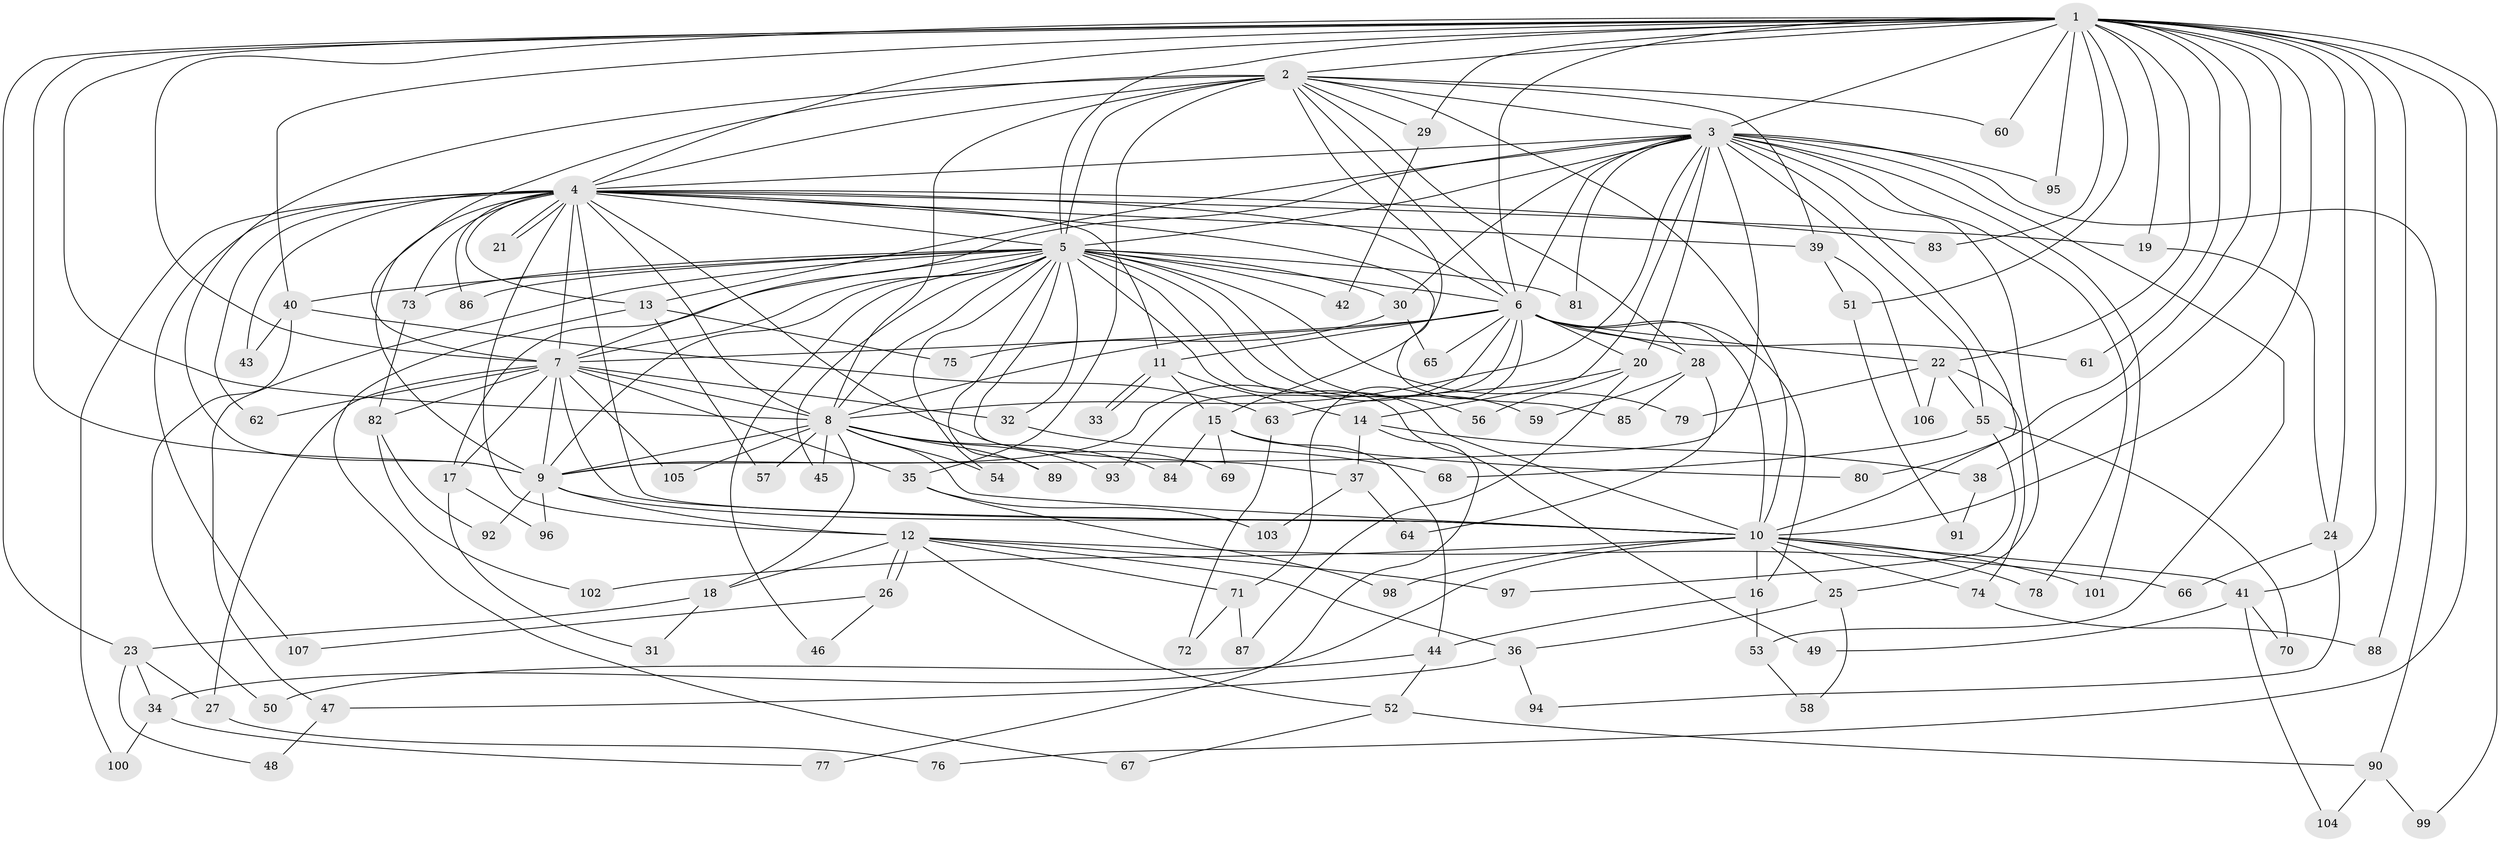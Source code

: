 // coarse degree distribution, {18: 0.046511627906976744, 17: 0.023255813953488372, 14: 0.023255813953488372, 12: 0.023255813953488372, 11: 0.046511627906976744, 7: 0.06976744186046512, 8: 0.046511627906976744, 6: 0.18604651162790697, 5: 0.11627906976744186, 1: 0.046511627906976744, 3: 0.11627906976744186, 2: 0.23255813953488372, 4: 0.023255813953488372}
// Generated by graph-tools (version 1.1) at 2025/49/03/04/25 22:49:46]
// undirected, 107 vertices, 239 edges
graph export_dot {
  node [color=gray90,style=filled];
  1;
  2;
  3;
  4;
  5;
  6;
  7;
  8;
  9;
  10;
  11;
  12;
  13;
  14;
  15;
  16;
  17;
  18;
  19;
  20;
  21;
  22;
  23;
  24;
  25;
  26;
  27;
  28;
  29;
  30;
  31;
  32;
  33;
  34;
  35;
  36;
  37;
  38;
  39;
  40;
  41;
  42;
  43;
  44;
  45;
  46;
  47;
  48;
  49;
  50;
  51;
  52;
  53;
  54;
  55;
  56;
  57;
  58;
  59;
  60;
  61;
  62;
  63;
  64;
  65;
  66;
  67;
  68;
  69;
  70;
  71;
  72;
  73;
  74;
  75;
  76;
  77;
  78;
  79;
  80;
  81;
  82;
  83;
  84;
  85;
  86;
  87;
  88;
  89;
  90;
  91;
  92;
  93;
  94;
  95;
  96;
  97;
  98;
  99;
  100;
  101;
  102;
  103;
  104;
  105;
  106;
  107;
  1 -- 2;
  1 -- 3;
  1 -- 4;
  1 -- 5;
  1 -- 6;
  1 -- 7;
  1 -- 8;
  1 -- 9;
  1 -- 10;
  1 -- 19;
  1 -- 22;
  1 -- 23;
  1 -- 24;
  1 -- 29;
  1 -- 38;
  1 -- 40;
  1 -- 41;
  1 -- 51;
  1 -- 60;
  1 -- 61;
  1 -- 76;
  1 -- 80;
  1 -- 83;
  1 -- 88;
  1 -- 95;
  1 -- 99;
  2 -- 3;
  2 -- 4;
  2 -- 5;
  2 -- 6;
  2 -- 7;
  2 -- 8;
  2 -- 9;
  2 -- 10;
  2 -- 15;
  2 -- 28;
  2 -- 29;
  2 -- 35;
  2 -- 39;
  2 -- 60;
  3 -- 4;
  3 -- 5;
  3 -- 6;
  3 -- 7;
  3 -- 8;
  3 -- 9;
  3 -- 10;
  3 -- 13;
  3 -- 14;
  3 -- 20;
  3 -- 25;
  3 -- 30;
  3 -- 53;
  3 -- 55;
  3 -- 78;
  3 -- 81;
  3 -- 90;
  3 -- 95;
  3 -- 101;
  4 -- 5;
  4 -- 6;
  4 -- 7;
  4 -- 8;
  4 -- 9;
  4 -- 10;
  4 -- 11;
  4 -- 12;
  4 -- 13;
  4 -- 19;
  4 -- 21;
  4 -- 21;
  4 -- 39;
  4 -- 43;
  4 -- 62;
  4 -- 69;
  4 -- 73;
  4 -- 83;
  4 -- 85;
  4 -- 86;
  4 -- 100;
  4 -- 107;
  5 -- 6;
  5 -- 7;
  5 -- 8;
  5 -- 9;
  5 -- 10;
  5 -- 17;
  5 -- 30;
  5 -- 32;
  5 -- 37;
  5 -- 40;
  5 -- 42;
  5 -- 45;
  5 -- 46;
  5 -- 47;
  5 -- 49;
  5 -- 54;
  5 -- 56;
  5 -- 59;
  5 -- 73;
  5 -- 79;
  5 -- 81;
  5 -- 86;
  5 -- 89;
  6 -- 7;
  6 -- 8;
  6 -- 9;
  6 -- 10;
  6 -- 11;
  6 -- 16;
  6 -- 20;
  6 -- 22;
  6 -- 28;
  6 -- 61;
  6 -- 65;
  6 -- 71;
  6 -- 93;
  7 -- 8;
  7 -- 9;
  7 -- 10;
  7 -- 17;
  7 -- 27;
  7 -- 32;
  7 -- 35;
  7 -- 62;
  7 -- 82;
  7 -- 105;
  8 -- 9;
  8 -- 10;
  8 -- 18;
  8 -- 45;
  8 -- 54;
  8 -- 57;
  8 -- 84;
  8 -- 89;
  8 -- 93;
  8 -- 105;
  9 -- 10;
  9 -- 12;
  9 -- 92;
  9 -- 96;
  10 -- 16;
  10 -- 25;
  10 -- 34;
  10 -- 41;
  10 -- 74;
  10 -- 78;
  10 -- 98;
  10 -- 101;
  10 -- 102;
  11 -- 14;
  11 -- 15;
  11 -- 33;
  11 -- 33;
  12 -- 18;
  12 -- 26;
  12 -- 26;
  12 -- 36;
  12 -- 52;
  12 -- 66;
  12 -- 71;
  12 -- 97;
  13 -- 57;
  13 -- 67;
  13 -- 75;
  14 -- 37;
  14 -- 38;
  14 -- 77;
  15 -- 44;
  15 -- 69;
  15 -- 80;
  15 -- 84;
  16 -- 44;
  16 -- 53;
  17 -- 31;
  17 -- 96;
  18 -- 23;
  18 -- 31;
  19 -- 24;
  20 -- 56;
  20 -- 63;
  20 -- 87;
  22 -- 55;
  22 -- 74;
  22 -- 79;
  22 -- 106;
  23 -- 27;
  23 -- 34;
  23 -- 48;
  24 -- 66;
  24 -- 94;
  25 -- 36;
  25 -- 58;
  26 -- 46;
  26 -- 107;
  27 -- 76;
  28 -- 59;
  28 -- 64;
  28 -- 85;
  29 -- 42;
  30 -- 65;
  30 -- 75;
  32 -- 68;
  34 -- 77;
  34 -- 100;
  35 -- 98;
  35 -- 103;
  36 -- 47;
  36 -- 94;
  37 -- 64;
  37 -- 103;
  38 -- 91;
  39 -- 51;
  39 -- 106;
  40 -- 43;
  40 -- 50;
  40 -- 63;
  41 -- 49;
  41 -- 70;
  41 -- 104;
  44 -- 50;
  44 -- 52;
  47 -- 48;
  51 -- 91;
  52 -- 67;
  52 -- 90;
  53 -- 58;
  55 -- 68;
  55 -- 70;
  55 -- 97;
  63 -- 72;
  71 -- 72;
  71 -- 87;
  73 -- 82;
  74 -- 88;
  82 -- 92;
  82 -- 102;
  90 -- 99;
  90 -- 104;
}
